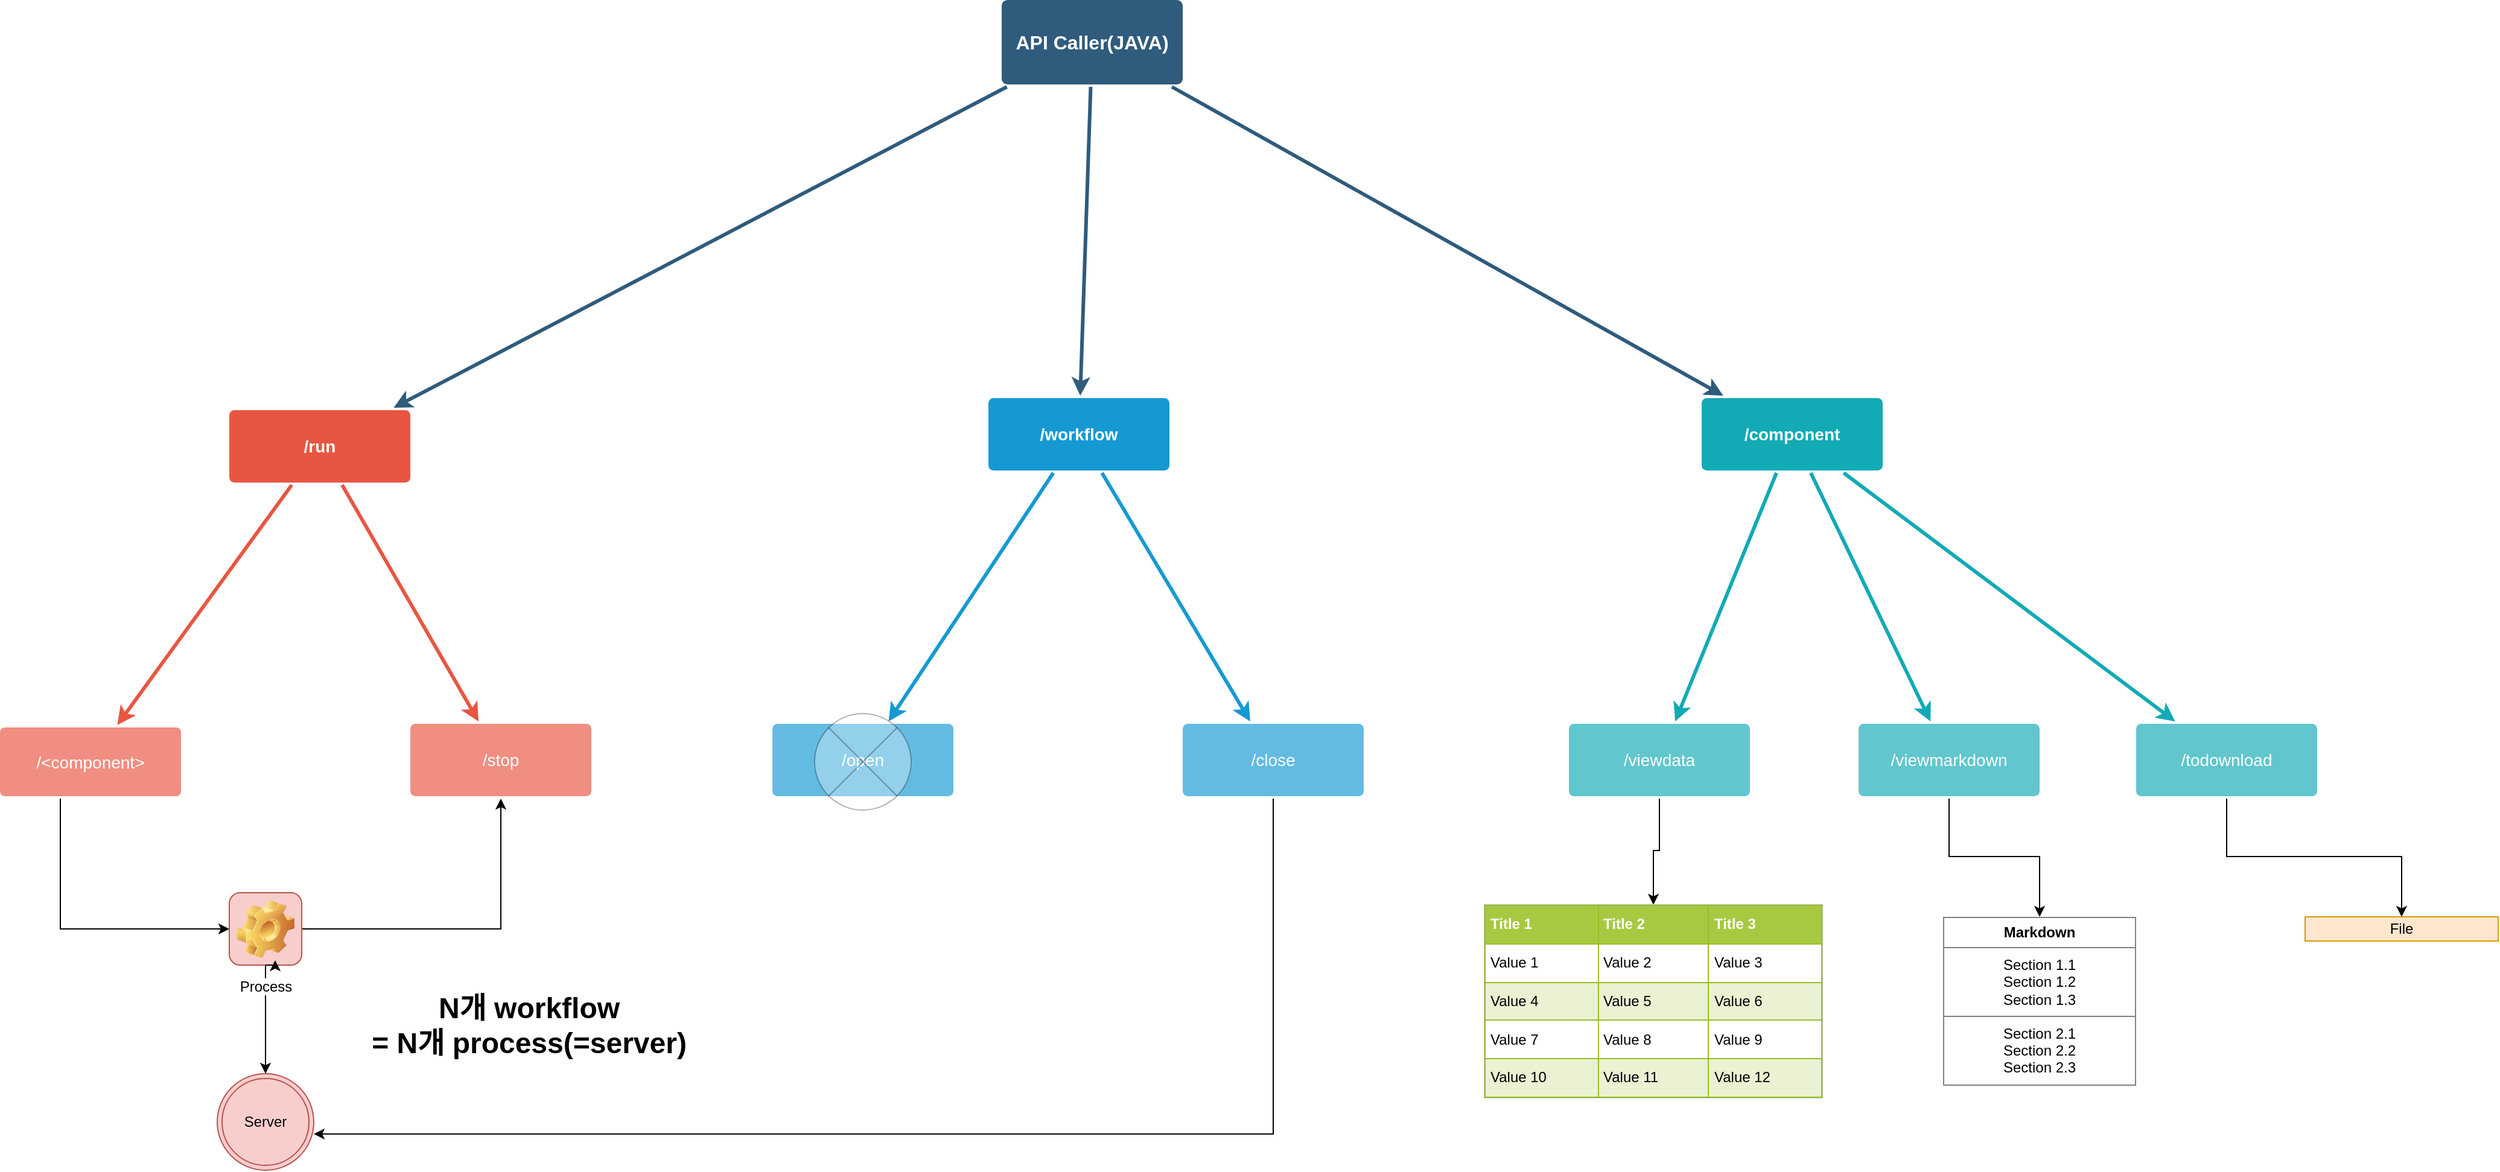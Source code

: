 <mxfile version="11.0.5" type="github"><diagram id="6a731a19-8d31-9384-78a2-239565b7b9f0" name="Page-1"><mxGraphModel dx="2370" dy="2019" grid="1" gridSize="10" guides="1" tooltips="1" connect="1" arrows="1" fold="1" page="1" pageScale="1" pageWidth="1169" pageHeight="827" background="#ffffff" math="0" shadow="0"><root><mxCell id="0"/><mxCell id="1" parent="0"/><mxCell id="1746" value="" style="edgeStyle=none;rounded=0;jumpStyle=none;html=1;shadow=0;labelBackgroundColor=none;startArrow=none;startFill=0;endArrow=classic;endFill=1;jettySize=auto;orthogonalLoop=1;strokeColor=#2F5B7C;strokeWidth=3;fontFamily=Helvetica;fontSize=16;fontColor=#23445D;spacing=5;" parent="1" source="1749" target="1771" edge="1"><mxGeometry relative="1" as="geometry"/></mxCell><mxCell id="1747" value="" style="edgeStyle=none;rounded=0;jumpStyle=none;html=1;shadow=0;labelBackgroundColor=none;startArrow=none;startFill=0;endArrow=classic;endFill=1;jettySize=auto;orthogonalLoop=1;strokeColor=#2F5B7C;strokeWidth=3;fontFamily=Helvetica;fontSize=16;fontColor=#23445D;spacing=5;" parent="1" source="1749" target="1760" edge="1"><mxGeometry relative="1" as="geometry"/></mxCell><mxCell id="1748" value="" style="edgeStyle=none;rounded=0;jumpStyle=none;html=1;shadow=0;labelBackgroundColor=none;startArrow=none;startFill=0;endArrow=classic;endFill=1;jettySize=auto;orthogonalLoop=1;strokeColor=#2F5B7C;strokeWidth=3;fontFamily=Helvetica;fontSize=16;fontColor=#23445D;spacing=5;" parent="1" source="1749" target="1753" edge="1"><mxGeometry relative="1" as="geometry"/></mxCell><mxCell id="1749" value="API Caller(JAVA)" style="rounded=1;whiteSpace=wrap;html=1;shadow=0;labelBackgroundColor=none;strokeColor=none;strokeWidth=3;fillColor=#2F5B7C;fontFamily=Helvetica;fontSize=16;fontColor=#FFFFFF;align=center;fontStyle=1;spacing=5;arcSize=7;perimeterSpacing=2;" parent="1" vertex="1"><mxGeometry x="1030" y="-220" width="150" height="70" as="geometry"/></mxCell><mxCell id="1750" value="" style="edgeStyle=none;rounded=1;jumpStyle=none;html=1;shadow=0;labelBackgroundColor=none;startArrow=none;startFill=0;jettySize=auto;orthogonalLoop=1;strokeColor=#E85642;strokeWidth=3;fontFamily=Helvetica;fontSize=14;fontColor=#FFFFFF;spacing=5;fontStyle=1;fillColor=#b0e3e6;" parent="1" source="1753" target="1756" edge="1"><mxGeometry relative="1" as="geometry"/></mxCell><mxCell id="1752" value="" style="edgeStyle=none;rounded=1;jumpStyle=none;html=1;shadow=0;labelBackgroundColor=none;startArrow=none;startFill=0;jettySize=auto;orthogonalLoop=1;strokeColor=#E85642;strokeWidth=3;fontFamily=Helvetica;fontSize=14;fontColor=#FFFFFF;spacing=5;fontStyle=1;fillColor=#b0e3e6;" parent="1" source="1753" target="1754" edge="1"><mxGeometry relative="1" as="geometry"/></mxCell><mxCell id="1753" value="/run" style="rounded=1;whiteSpace=wrap;html=1;shadow=0;labelBackgroundColor=none;strokeColor=none;strokeWidth=3;fillColor=#e85642;fontFamily=Helvetica;fontSize=14;fontColor=#FFFFFF;align=center;spacing=5;fontStyle=1;arcSize=7;perimeterSpacing=2;" parent="1" vertex="1"><mxGeometry x="390" y="120" width="150" height="60" as="geometry"/></mxCell><mxCell id="1754" value="/stop" style="rounded=1;whiteSpace=wrap;html=1;shadow=0;labelBackgroundColor=none;strokeColor=none;strokeWidth=3;fillColor=#f08e81;fontFamily=Helvetica;fontSize=14;fontColor=#FFFFFF;align=center;spacing=5;fontStyle=0;arcSize=7;perimeterSpacing=2;" parent="1" vertex="1"><mxGeometry x="540" y="380" width="150" height="60" as="geometry"/></mxCell><mxCell id="KIbZLks4G0ZndsbFO5Vj-1786" style="edgeStyle=orthogonalEdgeStyle;rounded=0;orthogonalLoop=1;jettySize=auto;html=1;" parent="1" source="1756" target="KIbZLks4G0ZndsbFO5Vj-1783" edge="1"><mxGeometry relative="1" as="geometry"><Array as="points"><mxPoint x="250" y="550"/></Array></mxGeometry></mxCell><mxCell id="1756" value="/&amp;lt;component&amp;gt;" style="rounded=1;whiteSpace=wrap;html=1;shadow=0;labelBackgroundColor=none;strokeColor=none;strokeWidth=3;fillColor=#f08e81;fontFamily=Helvetica;fontSize=14;fontColor=#FFFFFF;align=center;spacing=5;fontStyle=0;arcSize=7;perimeterSpacing=2;" parent="1" vertex="1"><mxGeometry x="200" y="383" width="150" height="57" as="geometry"/></mxCell><mxCell id="1757" value="" style="edgeStyle=none;rounded=0;jumpStyle=none;html=1;shadow=0;labelBackgroundColor=none;startArrow=none;startFill=0;endArrow=classic;endFill=1;jettySize=auto;orthogonalLoop=1;strokeColor=#1699D3;strokeWidth=3;fontFamily=Helvetica;fontSize=14;fontColor=#FFFFFF;spacing=5;" parent="1" source="1760" target="1763" edge="1"><mxGeometry relative="1" as="geometry"/></mxCell><mxCell id="1758" value="" style="edgeStyle=none;rounded=0;jumpStyle=none;html=1;shadow=0;labelBackgroundColor=none;startArrow=none;startFill=0;endArrow=classic;endFill=1;jettySize=auto;orthogonalLoop=1;strokeColor=#1699D3;strokeWidth=3;fontFamily=Helvetica;fontSize=14;fontColor=#FFFFFF;spacing=5;" parent="1" source="1760" target="1762" edge="1"><mxGeometry relative="1" as="geometry"/></mxCell><mxCell id="1760" value="/workflow" style="rounded=1;whiteSpace=wrap;html=1;shadow=0;labelBackgroundColor=none;strokeColor=none;strokeWidth=3;fillColor=#1699d3;fontFamily=Helvetica;fontSize=14;fontColor=#FFFFFF;align=center;spacing=5;fontStyle=1;arcSize=7;perimeterSpacing=2;" parent="1" vertex="1"><mxGeometry x="1019" y="110" width="150" height="60" as="geometry"/></mxCell><mxCell id="KIbZLks4G0ZndsbFO5Vj-1796" style="edgeStyle=orthogonalEdgeStyle;rounded=0;orthogonalLoop=1;jettySize=auto;html=1;entryX=1;entryY=0.625;entryDx=0;entryDy=0;entryPerimeter=0;" parent="1" source="1762" target="KIbZLks4G0ZndsbFO5Vj-1792" edge="1"><mxGeometry relative="1" as="geometry"><Array as="points"><mxPoint x="1255" y="720"/></Array></mxGeometry></mxCell><mxCell id="1762" value="/close" style="rounded=1;whiteSpace=wrap;html=1;shadow=0;labelBackgroundColor=none;strokeColor=none;strokeWidth=3;fillColor=#64bbe2;fontFamily=Helvetica;fontSize=14;fontColor=#FFFFFF;align=center;spacing=5;arcSize=7;perimeterSpacing=2;" parent="1" vertex="1"><mxGeometry x="1180" y="380" width="150" height="60" as="geometry"/></mxCell><mxCell id="1763" value="/open" style="rounded=1;whiteSpace=wrap;html=1;shadow=0;labelBackgroundColor=none;strokeColor=none;strokeWidth=3;fillColor=#64bbe2;fontFamily=Helvetica;fontSize=14;fontColor=#FFFFFF;align=center;spacing=5;arcSize=7;perimeterSpacing=2;" parent="1" vertex="1"><mxGeometry x="840" y="380" width="150" height="60" as="geometry"/></mxCell><mxCell id="1771" value="/component" style="rounded=1;whiteSpace=wrap;html=1;shadow=0;labelBackgroundColor=none;strokeColor=none;strokeWidth=3;fillColor=#12aab5;fontFamily=Helvetica;fontSize=14;fontColor=#FFFFFF;align=center;spacing=5;fontStyle=1;arcSize=7;perimeterSpacing=2;" parent="1" vertex="1"><mxGeometry x="1610" y="110.0" width="150" height="60" as="geometry"/></mxCell><mxCell id="KIbZLks4G0ZndsbFO5Vj-1800" style="edgeStyle=orthogonalEdgeStyle;rounded=0;orthogonalLoop=1;jettySize=auto;html=1;" parent="1" source="1776" target="KIbZLks4G0ZndsbFO5Vj-1799" edge="1"><mxGeometry relative="1" as="geometry"/></mxCell><mxCell id="1776" value="/viewmarkdown" style="rounded=1;whiteSpace=wrap;html=1;shadow=0;labelBackgroundColor=none;strokeColor=none;strokeWidth=3;fillColor=#61c6ce;fontFamily=Helvetica;fontSize=14;fontColor=#FFFFFF;align=center;spacing=5;fontStyle=0;arcSize=7;perimeterSpacing=2;" parent="1" vertex="1"><mxGeometry x="1740" y="380" width="150" height="60" as="geometry"/></mxCell><mxCell id="1777" value="" style="edgeStyle=none;rounded=1;jumpStyle=none;html=1;shadow=0;labelBackgroundColor=none;startArrow=none;startFill=0;jettySize=auto;orthogonalLoop=1;strokeColor=#12AAB5;strokeWidth=3;fontFamily=Helvetica;fontSize=14;fontColor=#FFFFFF;spacing=5;fontStyle=1;fillColor=#b0e3e6;" parent="1" source="1771" target="1776" edge="1"><mxGeometry relative="1" as="geometry"/></mxCell><mxCell id="KIbZLks4G0ZndsbFO5Vj-1798" style="edgeStyle=orthogonalEdgeStyle;rounded=0;orthogonalLoop=1;jettySize=auto;html=1;" parent="1" source="1778" target="KIbZLks4G0ZndsbFO5Vj-1797" edge="1"><mxGeometry relative="1" as="geometry"/></mxCell><mxCell id="1778" value="/viewdata" style="rounded=1;whiteSpace=wrap;html=1;shadow=0;labelBackgroundColor=none;strokeColor=none;strokeWidth=3;fillColor=#61c6ce;fontFamily=Helvetica;fontSize=14;fontColor=#FFFFFF;align=center;spacing=5;fontStyle=0;arcSize=7;perimeterSpacing=2;" parent="1" vertex="1"><mxGeometry x="1500" y="380" width="150" height="60" as="geometry"/></mxCell><mxCell id="1779" value="" style="edgeStyle=none;rounded=1;jumpStyle=none;html=1;shadow=0;labelBackgroundColor=none;startArrow=none;startFill=0;jettySize=auto;orthogonalLoop=1;strokeColor=#12AAB5;strokeWidth=3;fontFamily=Helvetica;fontSize=14;fontColor=#FFFFFF;spacing=5;fontStyle=1;fillColor=#b0e3e6;" parent="1" source="1771" target="1778" edge="1"><mxGeometry relative="1" as="geometry"/></mxCell><mxCell id="KIbZLks4G0ZndsbFO5Vj-1802" style="edgeStyle=orthogonalEdgeStyle;rounded=0;orthogonalLoop=1;jettySize=auto;html=1;entryX=0.5;entryY=0;entryDx=0;entryDy=0;" parent="1" source="KIbZLks4G0ZndsbFO5Vj-1779" target="KIbZLks4G0ZndsbFO5Vj-1801" edge="1"><mxGeometry relative="1" as="geometry"/></mxCell><mxCell id="KIbZLks4G0ZndsbFO5Vj-1779" value="/todownload" style="rounded=1;whiteSpace=wrap;html=1;shadow=0;labelBackgroundColor=none;strokeColor=none;strokeWidth=3;fillColor=#61c6ce;fontFamily=Helvetica;fontSize=14;fontColor=#FFFFFF;align=center;spacing=5;fontStyle=0;arcSize=7;perimeterSpacing=2;" parent="1" vertex="1"><mxGeometry x="1970" y="380" width="150" height="60" as="geometry"/></mxCell><mxCell id="KIbZLks4G0ZndsbFO5Vj-1780" value="" style="edgeStyle=none;rounded=1;jumpStyle=none;html=1;shadow=0;labelBackgroundColor=none;startArrow=none;startFill=0;jettySize=auto;orthogonalLoop=1;strokeColor=#12AAB5;strokeWidth=3;fontFamily=Helvetica;fontSize=14;fontColor=#FFFFFF;spacing=5;fontStyle=1;fillColor=#b0e3e6;" parent="1" source="1771" target="KIbZLks4G0ZndsbFO5Vj-1779" edge="1"><mxGeometry relative="1" as="geometry"><mxPoint x="1941.076" y="139.992" as="sourcePoint"/><Array as="points"/></mxGeometry></mxCell><mxCell id="KIbZLks4G0ZndsbFO5Vj-1785" value="" style="edgeStyle=orthogonalEdgeStyle;rounded=0;orthogonalLoop=1;jettySize=auto;html=1;entryX=0.5;entryY=1;entryDx=0;entryDy=0;" parent="1" source="KIbZLks4G0ZndsbFO5Vj-1783" target="1754" edge="1"><mxGeometry relative="1" as="geometry"><mxPoint x="230" y="610" as="targetPoint"/></mxGeometry></mxCell><mxCell id="KIbZLks4G0ZndsbFO5Vj-1793" style="edgeStyle=orthogonalEdgeStyle;rounded=0;orthogonalLoop=1;jettySize=auto;html=1;" parent="1" source="KIbZLks4G0ZndsbFO5Vj-1783" target="KIbZLks4G0ZndsbFO5Vj-1792" edge="1"><mxGeometry relative="1" as="geometry"/></mxCell><mxCell id="KIbZLks4G0ZndsbFO5Vj-1783" value="Process" style="icon;html=1;image=img/clipart/Gear_128x128.png;fillColor=#f8cecc;strokeColor=#b85450;" parent="1" vertex="1"><mxGeometry x="390" y="520" width="60" height="60" as="geometry"/></mxCell><mxCell id="KIbZLks4G0ZndsbFO5Vj-1787" style="edgeStyle=orthogonalEdgeStyle;rounded=0;orthogonalLoop=1;jettySize=auto;html=1;exitX=0.5;exitY=1;exitDx=0;exitDy=0;entryX=0.633;entryY=0.933;entryDx=0;entryDy=0;entryPerimeter=0;" parent="1" source="KIbZLks4G0ZndsbFO5Vj-1783" target="KIbZLks4G0ZndsbFO5Vj-1783" edge="1"><mxGeometry relative="1" as="geometry"/></mxCell><mxCell id="KIbZLks4G0ZndsbFO5Vj-1792" value="Server" style="ellipse;shape=doubleEllipse;whiteSpace=wrap;html=1;aspect=fixed;fillColor=#f8cecc;strokeColor=#b85450;" parent="1" vertex="1"><mxGeometry x="380" y="670" width="80" height="80" as="geometry"/></mxCell><mxCell id="KIbZLks4G0ZndsbFO5Vj-1794" value="N개 workflow&lt;br&gt;= N개 process(=server)" style="text;strokeColor=none;fillColor=none;html=1;fontSize=24;fontStyle=1;verticalAlign=middle;align=center;" parent="1" vertex="1"><mxGeometry x="490" y="590" width="295" height="80" as="geometry"/></mxCell><mxCell id="KIbZLks4G0ZndsbFO5Vj-1797" value="&lt;table border=&quot;1&quot; width=&quot;100%&quot; height=&quot;100%&quot; cellpadding=&quot;4&quot; style=&quot;width:100%;height:100%;border-collapse:collapse;&quot;&gt;&lt;tr style=&quot;background-color:#A7C942;color:#ffffff;border:1px solid #98bf21;&quot;&gt;&lt;th align=&quot;left&quot;&gt;Title 1&lt;/th&gt;&lt;th align=&quot;left&quot;&gt;Title 2&lt;/th&gt;&lt;th align=&quot;left&quot;&gt;Title 3&lt;/th&gt;&lt;/tr&gt;&lt;tr style=&quot;border:1px solid #98bf21;&quot;&gt;&lt;td&gt;Value 1&lt;/td&gt;&lt;td&gt;Value 2&lt;/td&gt;&lt;td&gt;Value 3&lt;/td&gt;&lt;/tr&gt;&lt;tr style=&quot;background-color:#EAF2D3;border:1px solid #98bf21;&quot;&gt;&lt;td&gt;Value 4&lt;/td&gt;&lt;td&gt;Value 5&lt;/td&gt;&lt;td&gt;Value 6&lt;/td&gt;&lt;/tr&gt;&lt;tr style=&quot;border:1px solid #98bf21;&quot;&gt;&lt;td&gt;Value 7&lt;/td&gt;&lt;td&gt;Value 8&lt;/td&gt;&lt;td&gt;Value 9&lt;/td&gt;&lt;/tr&gt;&lt;tr style=&quot;background-color:#EAF2D3;border:1px solid #98bf21;&quot;&gt;&lt;td&gt;Value 10&lt;/td&gt;&lt;td&gt;Value 11&lt;/td&gt;&lt;td&gt;Value 12&lt;/td&gt;&lt;/tr&gt;&lt;/table&gt;" style="text;html=1;strokeColor=#c0c0c0;fillColor=#ffffff;overflow=fill;rounded=0;" parent="1" vertex="1"><mxGeometry x="1430" y="530" width="280" height="160" as="geometry"/></mxCell><mxCell id="KIbZLks4G0ZndsbFO5Vj-1799" value="&lt;table border=&quot;1&quot; width=&quot;100%&quot; cellpadding=&quot;4&quot; style=&quot;width: 100% ; height: 100% ; border-collapse: collapse&quot;&gt;&lt;tbody&gt;&lt;tr&gt;&lt;th align=&quot;center&quot;&gt;&lt;b&gt;Markdown&lt;/b&gt;&lt;/th&gt;&lt;/tr&gt;&lt;tr&gt;&lt;td align=&quot;center&quot;&gt;Section 1.1&lt;br&gt;Section 1.2&lt;br&gt;Section 1.3&lt;/td&gt;&lt;/tr&gt;&lt;tr&gt;&lt;td align=&quot;center&quot;&gt;Section 2.1&lt;br&gt;Section 2.2&lt;br&gt;Section 2.3&lt;/td&gt;&lt;/tr&gt;&lt;/tbody&gt;&lt;/table&gt;" style="text;html=1;strokeColor=none;fillColor=none;overflow=fill;" parent="1" vertex="1"><mxGeometry x="1810" y="540" width="160" height="140" as="geometry"/></mxCell><UserObject label="File" placeholders="1" name="Variable" id="KIbZLks4G0ZndsbFO5Vj-1801"><mxCell style="text;html=1;strokeColor=#d79b00;fillColor=#ffe6cc;align=center;verticalAlign=middle;whiteSpace=wrap;overflow=hidden;" parent="1" vertex="1"><mxGeometry x="2110" y="540" width="160" height="20" as="geometry"/></mxCell></UserObject><mxCell id="KIbZLks4G0ZndsbFO5Vj-1803" value="" style="shape=sumEllipse;perimeter=ellipsePerimeter;whiteSpace=wrap;html=1;backgroundOutline=1;shadow=0;opacity=30;" parent="1" vertex="1"><mxGeometry x="875" y="371.5" width="80" height="80" as="geometry"/></mxCell></root></mxGraphModel></diagram></mxfile>